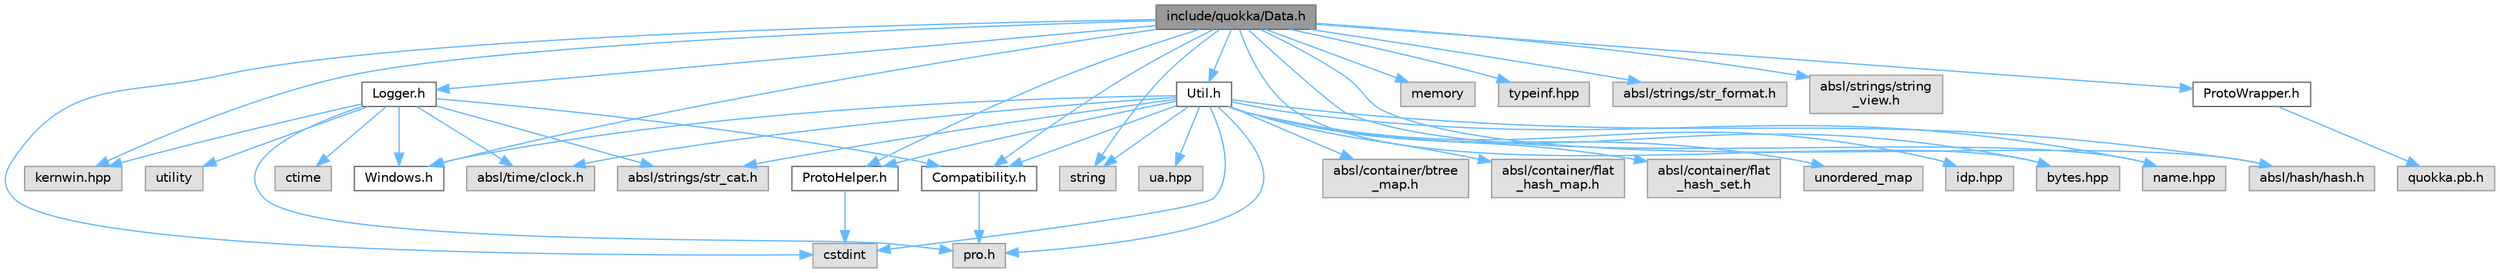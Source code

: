 digraph "include/quokka/Data.h"
{
 // LATEX_PDF_SIZE
  bgcolor="transparent";
  edge [fontname=Helvetica,fontsize=10,labelfontname=Helvetica,labelfontsize=10];
  node [fontname=Helvetica,fontsize=10,shape=box,height=0.2,width=0.4];
  Node1 [id="Node000001",label="include/quokka/Data.h",height=0.2,width=0.4,color="gray40", fillcolor="grey60", style="filled", fontcolor="black",tooltip=" "];
  Node1 -> Node2 [id="edge1_Node000001_Node000002",color="steelblue1",style="solid",tooltip=" "];
  Node2 [id="Node000002",label="cstdint",height=0.2,width=0.4,color="grey60", fillcolor="#E0E0E0", style="filled",tooltip=" "];
  Node1 -> Node3 [id="edge2_Node000001_Node000003",color="steelblue1",style="solid",tooltip=" "];
  Node3 [id="Node000003",label="memory",height=0.2,width=0.4,color="grey60", fillcolor="#E0E0E0", style="filled",tooltip=" "];
  Node1 -> Node4 [id="edge3_Node000001_Node000004",color="steelblue1",style="solid",tooltip=" "];
  Node4 [id="Node000004",label="string",height=0.2,width=0.4,color="grey60", fillcolor="#E0E0E0", style="filled",tooltip=" "];
  Node1 -> Node5 [id="edge4_Node000001_Node000005",color="steelblue1",style="solid",tooltip=" "];
  Node5 [id="Node000005",label="Compatibility.h",height=0.2,width=0.4,color="grey40", fillcolor="white", style="filled",URL="$Compatibility_8h.html",tooltip=" "];
  Node5 -> Node6 [id="edge5_Node000005_Node000006",color="steelblue1",style="solid",tooltip=" "];
  Node6 [id="Node000006",label="pro.h",height=0.2,width=0.4,color="grey60", fillcolor="#E0E0E0", style="filled",tooltip=" "];
  Node1 -> Node7 [id="edge6_Node000001_Node000007",color="steelblue1",style="solid",tooltip=" "];
  Node7 [id="Node000007",label="bytes.hpp",height=0.2,width=0.4,color="grey60", fillcolor="#E0E0E0", style="filled",tooltip=" "];
  Node1 -> Node8 [id="edge7_Node000001_Node000008",color="steelblue1",style="solid",tooltip=" "];
  Node8 [id="Node000008",label="kernwin.hpp",height=0.2,width=0.4,color="grey60", fillcolor="#E0E0E0", style="filled",tooltip=" "];
  Node1 -> Node9 [id="edge8_Node000001_Node000009",color="steelblue1",style="solid",tooltip=" "];
  Node9 [id="Node000009",label="name.hpp",height=0.2,width=0.4,color="grey60", fillcolor="#E0E0E0", style="filled",tooltip=" "];
  Node1 -> Node10 [id="edge9_Node000001_Node000010",color="steelblue1",style="solid",tooltip=" "];
  Node10 [id="Node000010",label="typeinf.hpp",height=0.2,width=0.4,color="grey60", fillcolor="#E0E0E0", style="filled",tooltip=" "];
  Node1 -> Node11 [id="edge10_Node000001_Node000011",color="steelblue1",style="solid",tooltip=" "];
  Node11 [id="Node000011",label="absl/hash/hash.h",height=0.2,width=0.4,color="grey60", fillcolor="#E0E0E0", style="filled",tooltip=" "];
  Node1 -> Node12 [id="edge11_Node000001_Node000012",color="steelblue1",style="solid",tooltip=" "];
  Node12 [id="Node000012",label="absl/strings/str_format.h",height=0.2,width=0.4,color="grey60", fillcolor="#E0E0E0", style="filled",tooltip=" "];
  Node1 -> Node13 [id="edge12_Node000001_Node000013",color="steelblue1",style="solid",tooltip=" "];
  Node13 [id="Node000013",label="absl/strings/string\l_view.h",height=0.2,width=0.4,color="grey60", fillcolor="#E0E0E0", style="filled",tooltip=" "];
  Node1 -> Node14 [id="edge13_Node000001_Node000014",color="steelblue1",style="solid",tooltip=" "];
  Node14 [id="Node000014",label="Logger.h",height=0.2,width=0.4,color="grey40", fillcolor="white", style="filled",URL="$Logger_8h.html",tooltip=" "];
  Node14 -> Node15 [id="edge14_Node000014_Node000015",color="steelblue1",style="solid",tooltip=" "];
  Node15 [id="Node000015",label="ctime",height=0.2,width=0.4,color="grey60", fillcolor="#E0E0E0", style="filled",tooltip=" "];
  Node14 -> Node16 [id="edge15_Node000014_Node000016",color="steelblue1",style="solid",tooltip=" "];
  Node16 [id="Node000016",label="utility",height=0.2,width=0.4,color="grey60", fillcolor="#E0E0E0", style="filled",tooltip=" "];
  Node14 -> Node5 [id="edge16_Node000014_Node000005",color="steelblue1",style="solid",tooltip=" "];
  Node14 -> Node6 [id="edge17_Node000014_Node000006",color="steelblue1",style="solid",tooltip=" "];
  Node14 -> Node8 [id="edge18_Node000014_Node000008",color="steelblue1",style="solid",tooltip=" "];
  Node14 -> Node17 [id="edge19_Node000014_Node000017",color="steelblue1",style="solid",tooltip=" "];
  Node17 [id="Node000017",label="absl/strings/str_cat.h",height=0.2,width=0.4,color="grey60", fillcolor="#E0E0E0", style="filled",tooltip=" "];
  Node14 -> Node18 [id="edge20_Node000014_Node000018",color="steelblue1",style="solid",tooltip=" "];
  Node18 [id="Node000018",label="absl/time/clock.h",height=0.2,width=0.4,color="grey60", fillcolor="#E0E0E0", style="filled",tooltip=" "];
  Node14 -> Node19 [id="edge21_Node000014_Node000019",color="steelblue1",style="solid",tooltip=" "];
  Node19 [id="Node000019",label="Windows.h",height=0.2,width=0.4,color="grey40", fillcolor="white", style="filled",URL="$Windows_8h.html",tooltip=" "];
  Node1 -> Node20 [id="edge22_Node000001_Node000020",color="steelblue1",style="solid",tooltip=" "];
  Node20 [id="Node000020",label="ProtoHelper.h",height=0.2,width=0.4,color="grey40", fillcolor="white", style="filled",URL="$ProtoHelper_8h.html",tooltip=" "];
  Node20 -> Node2 [id="edge23_Node000020_Node000002",color="steelblue1",style="solid",tooltip=" "];
  Node1 -> Node21 [id="edge24_Node000001_Node000021",color="steelblue1",style="solid",tooltip=" "];
  Node21 [id="Node000021",label="ProtoWrapper.h",height=0.2,width=0.4,color="grey40", fillcolor="white", style="filled",URL="$ProtoWrapper_8h.html",tooltip=" "];
  Node21 -> Node22 [id="edge25_Node000021_Node000022",color="steelblue1",style="solid",tooltip=" "];
  Node22 [id="Node000022",label="quokka.pb.h",height=0.2,width=0.4,color="grey60", fillcolor="#E0E0E0", style="filled",tooltip=" "];
  Node1 -> Node23 [id="edge26_Node000001_Node000023",color="steelblue1",style="solid",tooltip=" "];
  Node23 [id="Node000023",label="Util.h",height=0.2,width=0.4,color="grey40", fillcolor="white", style="filled",URL="$Util_8h.html",tooltip=" "];
  Node23 -> Node2 [id="edge27_Node000023_Node000002",color="steelblue1",style="solid",tooltip=" "];
  Node23 -> Node4 [id="edge28_Node000023_Node000004",color="steelblue1",style="solid",tooltip=" "];
  Node23 -> Node24 [id="edge29_Node000023_Node000024",color="steelblue1",style="solid",tooltip=" "];
  Node24 [id="Node000024",label="unordered_map",height=0.2,width=0.4,color="grey60", fillcolor="#E0E0E0", style="filled",tooltip=" "];
  Node23 -> Node5 [id="edge30_Node000023_Node000005",color="steelblue1",style="solid",tooltip=" "];
  Node23 -> Node6 [id="edge31_Node000023_Node000006",color="steelblue1",style="solid",tooltip=" "];
  Node23 -> Node7 [id="edge32_Node000023_Node000007",color="steelblue1",style="solid",tooltip=" "];
  Node23 -> Node25 [id="edge33_Node000023_Node000025",color="steelblue1",style="solid",tooltip=" "];
  Node25 [id="Node000025",label="idp.hpp",height=0.2,width=0.4,color="grey60", fillcolor="#E0E0E0", style="filled",tooltip=" "];
  Node23 -> Node9 [id="edge34_Node000023_Node000009",color="steelblue1",style="solid",tooltip=" "];
  Node23 -> Node26 [id="edge35_Node000023_Node000026",color="steelblue1",style="solid",tooltip=" "];
  Node26 [id="Node000026",label="ua.hpp",height=0.2,width=0.4,color="grey60", fillcolor="#E0E0E0", style="filled",tooltip=" "];
  Node23 -> Node27 [id="edge36_Node000023_Node000027",color="steelblue1",style="solid",tooltip=" "];
  Node27 [id="Node000027",label="absl/container/btree\l_map.h",height=0.2,width=0.4,color="grey60", fillcolor="#E0E0E0", style="filled",tooltip=" "];
  Node23 -> Node28 [id="edge37_Node000023_Node000028",color="steelblue1",style="solid",tooltip=" "];
  Node28 [id="Node000028",label="absl/container/flat\l_hash_map.h",height=0.2,width=0.4,color="grey60", fillcolor="#E0E0E0", style="filled",tooltip=" "];
  Node23 -> Node29 [id="edge38_Node000023_Node000029",color="steelblue1",style="solid",tooltip=" "];
  Node29 [id="Node000029",label="absl/container/flat\l_hash_set.h",height=0.2,width=0.4,color="grey60", fillcolor="#E0E0E0", style="filled",tooltip=" "];
  Node23 -> Node11 [id="edge39_Node000023_Node000011",color="steelblue1",style="solid",tooltip=" "];
  Node23 -> Node17 [id="edge40_Node000023_Node000017",color="steelblue1",style="solid",tooltip=" "];
  Node23 -> Node18 [id="edge41_Node000023_Node000018",color="steelblue1",style="solid",tooltip=" "];
  Node23 -> Node20 [id="edge42_Node000023_Node000020",color="steelblue1",style="solid",tooltip=" "];
  Node23 -> Node19 [id="edge43_Node000023_Node000019",color="steelblue1",style="solid",tooltip=" "];
  Node1 -> Node19 [id="edge44_Node000001_Node000019",color="steelblue1",style="solid",tooltip=" "];
}
